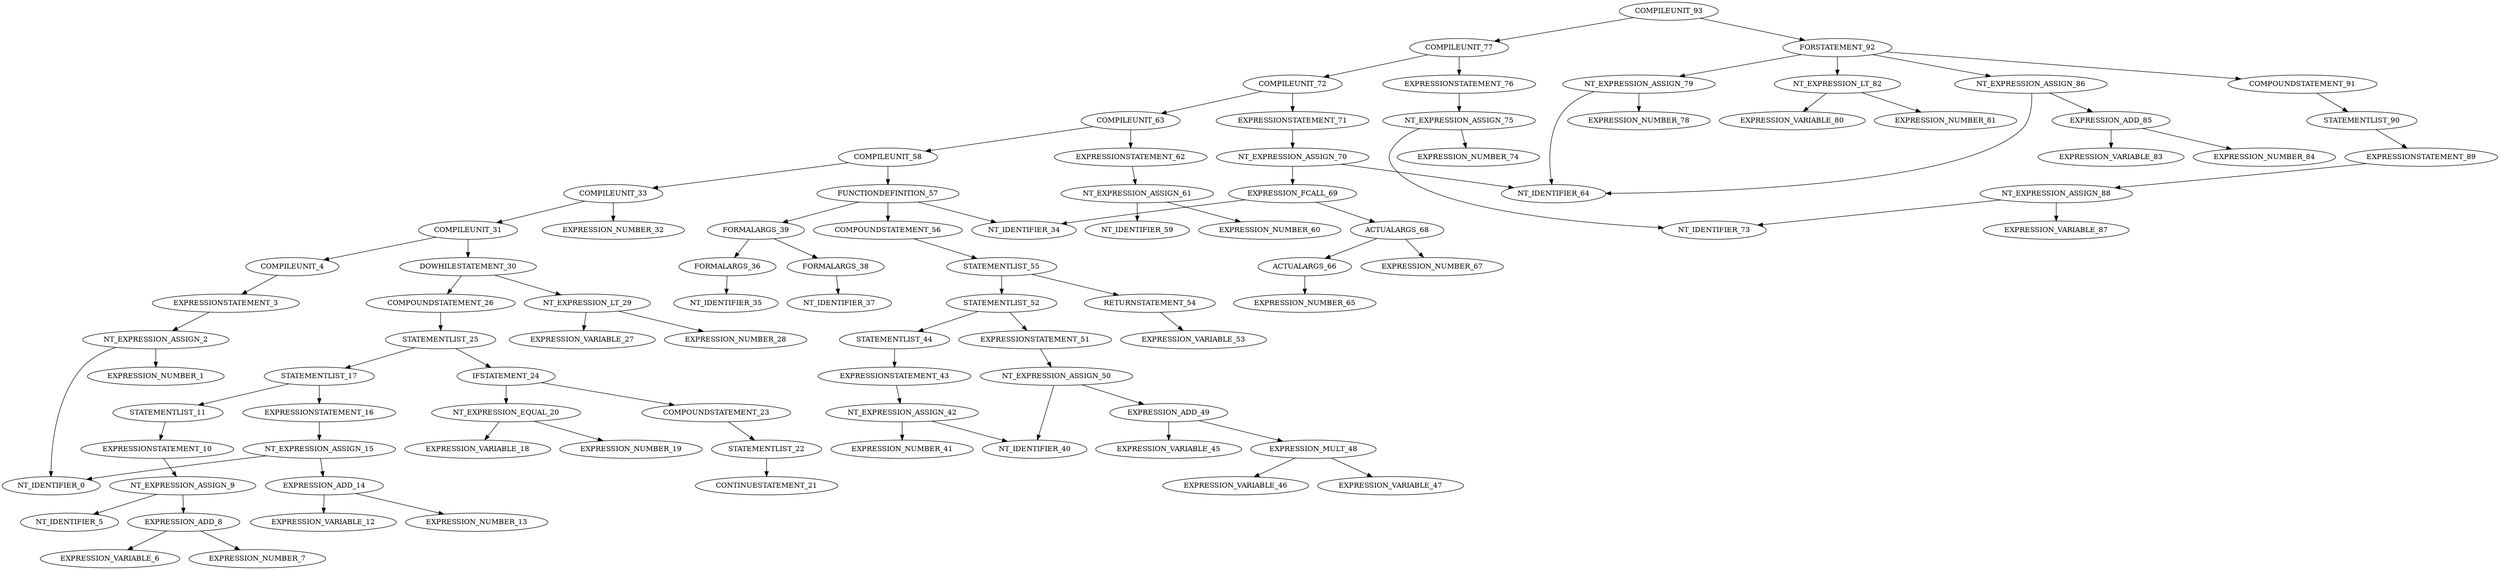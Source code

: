 digraph G{
"COMPILEUNIT_93"->"COMPILEUNIT_77";
"COMPILEUNIT_77"->"COMPILEUNIT_72";
"COMPILEUNIT_72"->"COMPILEUNIT_63";
"COMPILEUNIT_63"->"COMPILEUNIT_58";
"COMPILEUNIT_58"->"COMPILEUNIT_33";
"COMPILEUNIT_33"->"COMPILEUNIT_31";
"COMPILEUNIT_31"->"COMPILEUNIT_4";
"COMPILEUNIT_4"->"EXPRESSIONSTATEMENT_3";
"EXPRESSIONSTATEMENT_3"->"NT_EXPRESSION_ASSIGN_2";
"NT_EXPRESSION_ASSIGN_2"->"NT_IDENTIFIER_0";
"NT_EXPRESSION_ASSIGN_2"->"EXPRESSION_NUMBER_1";
"COMPILEUNIT_31"->"DOWHILESTATEMENT_30";
"DOWHILESTATEMENT_30"->"COMPOUNDSTATEMENT_26";
"COMPOUNDSTATEMENT_26"->"STATEMENTLIST_25";
"STATEMENTLIST_25"->"STATEMENTLIST_17";
"STATEMENTLIST_17"->"STATEMENTLIST_11";
"STATEMENTLIST_11"->"EXPRESSIONSTATEMENT_10";
"EXPRESSIONSTATEMENT_10"->"NT_EXPRESSION_ASSIGN_9";
"NT_EXPRESSION_ASSIGN_9"->"NT_IDENTIFIER_5";
"NT_EXPRESSION_ASSIGN_9"->"EXPRESSION_ADD_8";
"EXPRESSION_ADD_8"->"EXPRESSION_VARIABLE_6";
"EXPRESSION_ADD_8"->"EXPRESSION_NUMBER_7";
"STATEMENTLIST_17"->"EXPRESSIONSTATEMENT_16";
"EXPRESSIONSTATEMENT_16"->"NT_EXPRESSION_ASSIGN_15";
"NT_EXPRESSION_ASSIGN_15"->"NT_IDENTIFIER_0";
"NT_EXPRESSION_ASSIGN_15"->"EXPRESSION_ADD_14";
"EXPRESSION_ADD_14"->"EXPRESSION_VARIABLE_12";
"EXPRESSION_ADD_14"->"EXPRESSION_NUMBER_13";
"STATEMENTLIST_25"->"IFSTATEMENT_24";
"IFSTATEMENT_24"->"NT_EXPRESSION_EQUAL_20";
"NT_EXPRESSION_EQUAL_20"->"EXPRESSION_VARIABLE_18";
"NT_EXPRESSION_EQUAL_20"->"EXPRESSION_NUMBER_19";
"IFSTATEMENT_24"->"COMPOUNDSTATEMENT_23";
"COMPOUNDSTATEMENT_23"->"STATEMENTLIST_22";
"STATEMENTLIST_22"->"CONTINUESTATEMENT_21";
"DOWHILESTATEMENT_30"->"NT_EXPRESSION_LT_29";
"NT_EXPRESSION_LT_29"->"EXPRESSION_VARIABLE_27";
"NT_EXPRESSION_LT_29"->"EXPRESSION_NUMBER_28";
"COMPILEUNIT_33"->"EXPRESSION_NUMBER_32";
"COMPILEUNIT_58"->"FUNCTIONDEFINITION_57";
"FUNCTIONDEFINITION_57"->"NT_IDENTIFIER_34";
"FUNCTIONDEFINITION_57"->"FORMALARGS_39";
"FORMALARGS_39"->"FORMALARGS_36";
"FORMALARGS_36"->"NT_IDENTIFIER_35";
"FORMALARGS_39"->"FORMALARGS_38";
"FORMALARGS_38"->"NT_IDENTIFIER_37";
"FUNCTIONDEFINITION_57"->"COMPOUNDSTATEMENT_56";
"COMPOUNDSTATEMENT_56"->"STATEMENTLIST_55";
"STATEMENTLIST_55"->"STATEMENTLIST_52";
"STATEMENTLIST_52"->"STATEMENTLIST_44";
"STATEMENTLIST_44"->"EXPRESSIONSTATEMENT_43";
"EXPRESSIONSTATEMENT_43"->"NT_EXPRESSION_ASSIGN_42";
"NT_EXPRESSION_ASSIGN_42"->"NT_IDENTIFIER_40";
"NT_EXPRESSION_ASSIGN_42"->"EXPRESSION_NUMBER_41";
"STATEMENTLIST_52"->"EXPRESSIONSTATEMENT_51";
"EXPRESSIONSTATEMENT_51"->"NT_EXPRESSION_ASSIGN_50";
"NT_EXPRESSION_ASSIGN_50"->"NT_IDENTIFIER_40";
"NT_EXPRESSION_ASSIGN_50"->"EXPRESSION_ADD_49";
"EXPRESSION_ADD_49"->"EXPRESSION_VARIABLE_45";
"EXPRESSION_ADD_49"->"EXPRESSION_MULT_48";
"EXPRESSION_MULT_48"->"EXPRESSION_VARIABLE_46";
"EXPRESSION_MULT_48"->"EXPRESSION_VARIABLE_47";
"STATEMENTLIST_55"->"RETURNSTATEMENT_54";
"RETURNSTATEMENT_54"->"EXPRESSION_VARIABLE_53";
"COMPILEUNIT_63"->"EXPRESSIONSTATEMENT_62";
"EXPRESSIONSTATEMENT_62"->"NT_EXPRESSION_ASSIGN_61";
"NT_EXPRESSION_ASSIGN_61"->"NT_IDENTIFIER_59";
"NT_EXPRESSION_ASSIGN_61"->"EXPRESSION_NUMBER_60";
"COMPILEUNIT_72"->"EXPRESSIONSTATEMENT_71";
"EXPRESSIONSTATEMENT_71"->"NT_EXPRESSION_ASSIGN_70";
"NT_EXPRESSION_ASSIGN_70"->"NT_IDENTIFIER_64";
"NT_EXPRESSION_ASSIGN_70"->"EXPRESSION_FCALL_69";
"EXPRESSION_FCALL_69"->"NT_IDENTIFIER_34";
"EXPRESSION_FCALL_69"->"ACTUALARGS_68";
"ACTUALARGS_68"->"ACTUALARGS_66";
"ACTUALARGS_66"->"EXPRESSION_NUMBER_65";
"ACTUALARGS_68"->"EXPRESSION_NUMBER_67";
"COMPILEUNIT_77"->"EXPRESSIONSTATEMENT_76";
"EXPRESSIONSTATEMENT_76"->"NT_EXPRESSION_ASSIGN_75";
"NT_EXPRESSION_ASSIGN_75"->"NT_IDENTIFIER_73";
"NT_EXPRESSION_ASSIGN_75"->"EXPRESSION_NUMBER_74";
"COMPILEUNIT_93"->"FORSTATEMENT_92";
"FORSTATEMENT_92"->"NT_EXPRESSION_ASSIGN_79";
"NT_EXPRESSION_ASSIGN_79"->"NT_IDENTIFIER_64";
"NT_EXPRESSION_ASSIGN_79"->"EXPRESSION_NUMBER_78";
"FORSTATEMENT_92"->"NT_EXPRESSION_LT_82";
"NT_EXPRESSION_LT_82"->"EXPRESSION_VARIABLE_80";
"NT_EXPRESSION_LT_82"->"EXPRESSION_NUMBER_81";
"FORSTATEMENT_92"->"NT_EXPRESSION_ASSIGN_86";
"NT_EXPRESSION_ASSIGN_86"->"NT_IDENTIFIER_64";
"NT_EXPRESSION_ASSIGN_86"->"EXPRESSION_ADD_85";
"EXPRESSION_ADD_85"->"EXPRESSION_VARIABLE_83";
"EXPRESSION_ADD_85"->"EXPRESSION_NUMBER_84";
"FORSTATEMENT_92"->"COMPOUNDSTATEMENT_91";
"COMPOUNDSTATEMENT_91"->"STATEMENTLIST_90";
"STATEMENTLIST_90"->"EXPRESSIONSTATEMENT_89";
"EXPRESSIONSTATEMENT_89"->"NT_EXPRESSION_ASSIGN_88";
"NT_EXPRESSION_ASSIGN_88"->"NT_IDENTIFIER_73";
"NT_EXPRESSION_ASSIGN_88"->"EXPRESSION_VARIABLE_87";
}
